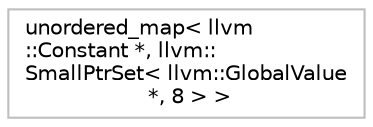 digraph "Graphical Class Hierarchy"
{
 // LATEX_PDF_SIZE
  bgcolor="transparent";
  edge [fontname="Helvetica",fontsize="10",labelfontname="Helvetica",labelfontsize="10"];
  node [fontname="Helvetica",fontsize="10",shape=record];
  rankdir="LR";
  Node0 [label="unordered_map\< llvm\l::Constant *, llvm::\lSmallPtrSet\< llvm::GlobalValue\l *, 8 \> \>",height=0.2,width=0.4,color="grey75",tooltip=" "];
}
